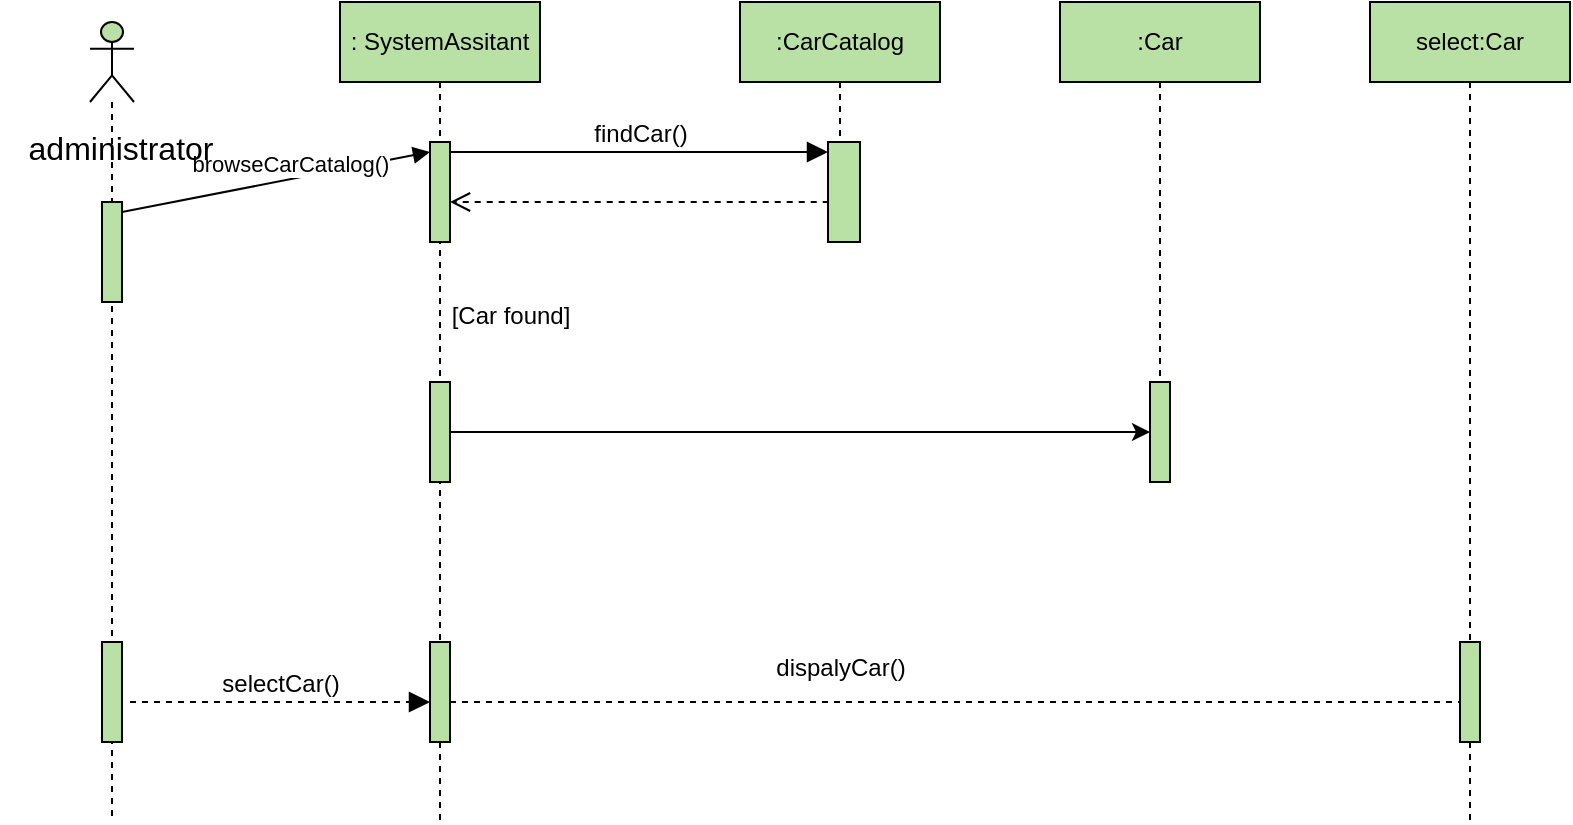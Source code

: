 <mxfile version="22.1.17" type="device">
  <diagram name="第 1 页" id="sYOsCvhL1_PNy6ifTCnK">
    <mxGraphModel dx="1016" dy="565" grid="1" gridSize="10" guides="1" tooltips="1" connect="1" arrows="1" fold="1" page="1" pageScale="1" pageWidth="827" pageHeight="1169" math="0" shadow="0">
      <root>
        <mxCell id="0" />
        <mxCell id="1" parent="0" />
        <mxCell id="bkOji_zJVR0-5Q8aZqv6-1" value=":CarCatalog" style="shape=umlLifeline;perimeter=lifelinePerimeter;whiteSpace=wrap;html=1;container=1;dropTarget=0;collapsible=0;recursiveResize=0;outlineConnect=0;portConstraint=eastwest;newEdgeStyle={&quot;curved&quot;:0,&quot;rounded&quot;:0};fillColor=#B9E0A5;" parent="1" vertex="1">
          <mxGeometry x="385" y="130" width="100" height="80" as="geometry" />
        </mxCell>
        <mxCell id="bkOji_zJVR0-5Q8aZqv6-2" value="" style="html=1;points=[[0,0,0,0,5],[0,1,0,0,-5],[1,0,0,0,5],[1,1,0,0,-5]];perimeter=orthogonalPerimeter;outlineConnect=0;targetShapes=umlLifeline;portConstraint=eastwest;newEdgeStyle={&quot;curved&quot;:0,&quot;rounded&quot;:0};fontSize=16;strokeColor=#000000;fillColor=#B9E0A5;" parent="bkOji_zJVR0-5Q8aZqv6-1" vertex="1">
          <mxGeometry x="44" y="70" width="16" height="50" as="geometry" />
        </mxCell>
        <mxCell id="bkOji_zJVR0-5Q8aZqv6-3" value=": SystemAssitant" style="shape=umlLifeline;perimeter=lifelinePerimeter;whiteSpace=wrap;html=1;container=1;dropTarget=0;collapsible=0;recursiveResize=0;outlineConnect=0;portConstraint=eastwest;newEdgeStyle={&quot;curved&quot;:0,&quot;rounded&quot;:0};fillColor=#B9E0A5;" parent="1" vertex="1">
          <mxGeometry x="185" y="130" width="100" height="410" as="geometry" />
        </mxCell>
        <mxCell id="bkOji_zJVR0-5Q8aZqv6-4" value="" style="html=1;points=[[0,0,0,0,5],[0,1,0,0,-5],[1,0,0,0,5],[1,1,0,0,-5]];perimeter=orthogonalPerimeter;outlineConnect=0;targetShapes=umlLifeline;portConstraint=eastwest;newEdgeStyle={&quot;curved&quot;:0,&quot;rounded&quot;:0};fillColor=#B9E0A5;" parent="bkOji_zJVR0-5Q8aZqv6-3" vertex="1">
          <mxGeometry x="45" y="70" width="10" height="50" as="geometry" />
        </mxCell>
        <mxCell id="bkOji_zJVR0-5Q8aZqv6-5" value="" style="html=1;points=[[0,0,0,0,5],[0,1,0,0,-5],[1,0,0,0,5],[1,1,0,0,-5]];perimeter=orthogonalPerimeter;outlineConnect=0;targetShapes=umlLifeline;portConstraint=eastwest;newEdgeStyle={&quot;curved&quot;:0,&quot;rounded&quot;:0};fillColor=#B9E0A5;" parent="bkOji_zJVR0-5Q8aZqv6-3" vertex="1">
          <mxGeometry x="45" y="190" width="10" height="50" as="geometry" />
        </mxCell>
        <mxCell id="bkOji_zJVR0-5Q8aZqv6-22" value="" style="html=1;points=[[0,0,0,0,5],[0,1,0,0,-5],[1,0,0,0,5],[1,1,0,0,-5]];perimeter=orthogonalPerimeter;outlineConnect=0;targetShapes=umlLifeline;portConstraint=eastwest;newEdgeStyle={&quot;curved&quot;:0,&quot;rounded&quot;:0};fontSize=16;fillColor=#B9E0A5;" parent="bkOji_zJVR0-5Q8aZqv6-3" vertex="1">
          <mxGeometry x="45" y="320" width="10" height="50" as="geometry" />
        </mxCell>
        <mxCell id="bkOji_zJVR0-5Q8aZqv6-6" value="" style="endArrow=classic;html=1;rounded=0;" parent="1" source="bkOji_zJVR0-5Q8aZqv6-5" target="bkOji_zJVR0-5Q8aZqv6-26" edge="1">
          <mxGeometry width="50" height="50" relative="1" as="geometry">
            <mxPoint x="315" y="420" as="sourcePoint" />
            <mxPoint x="435" y="340" as="targetPoint" />
          </mxGeometry>
        </mxCell>
        <mxCell id="bkOji_zJVR0-5Q8aZqv6-7" value="" style="shape=umlLifeline;perimeter=lifelinePerimeter;whiteSpace=wrap;html=1;container=1;dropTarget=0;collapsible=0;recursiveResize=0;outlineConnect=0;portConstraint=eastwest;newEdgeStyle={&quot;curved&quot;:0,&quot;rounded&quot;:0};participant=umlActor;fontSize=16;fillColor=#B9E0A5;" parent="1" vertex="1">
          <mxGeometry x="60" y="140" width="22" height="400" as="geometry" />
        </mxCell>
        <mxCell id="bkOji_zJVR0-5Q8aZqv6-8" value="" style="html=1;points=[[0,0,0,0,5],[0,1,0,0,-5],[1,0,0,0,5],[1,1,0,0,-5]];perimeter=orthogonalPerimeter;outlineConnect=0;targetShapes=umlLifeline;portConstraint=eastwest;newEdgeStyle={&quot;curved&quot;:0,&quot;rounded&quot;:0};fontSize=16;fillColor=#B9E0A5;" parent="bkOji_zJVR0-5Q8aZqv6-7" vertex="1">
          <mxGeometry x="6" y="90" width="10" height="50" as="geometry" />
        </mxCell>
        <mxCell id="bkOji_zJVR0-5Q8aZqv6-9" value="" style="html=1;points=[[0,0,0,0,5],[0,1,0,0,-5],[1,0,0,0,5],[1,1,0,0,-5]];perimeter=orthogonalPerimeter;outlineConnect=0;targetShapes=umlLifeline;portConstraint=eastwest;newEdgeStyle={&quot;curved&quot;:0,&quot;rounded&quot;:0};fontSize=16;fillColor=#B9E0A5;" parent="bkOji_zJVR0-5Q8aZqv6-7" vertex="1">
          <mxGeometry x="6" y="310" width="10" height="50" as="geometry" />
        </mxCell>
        <mxCell id="bkOji_zJVR0-5Q8aZqv6-10" value="browseCarCatalog()" style="html=1;verticalAlign=bottom;startArrow=none;endArrow=block;startSize=8;curved=0;rounded=0;entryX=0;entryY=0;entryDx=0;entryDy=5;startFill=0;exitX=1;exitY=0;exitDx=0;exitDy=5;exitPerimeter=0;" parent="1" source="bkOji_zJVR0-5Q8aZqv6-8" target="bkOji_zJVR0-5Q8aZqv6-4" edge="1">
          <mxGeometry x="0.088" y="-1" relative="1" as="geometry">
            <mxPoint x="80" y="255" as="sourcePoint" />
            <mxPoint as="offset" />
          </mxGeometry>
        </mxCell>
        <mxCell id="bkOji_zJVR0-5Q8aZqv6-16" value="&lt;font style=&quot;font-size: 12px;&quot;&gt;[Car found]&lt;/font&gt;" style="text;html=1;align=center;verticalAlign=middle;resizable=0;points=[];autosize=1;strokeColor=none;fillColor=none;fontSize=16;" parent="1" vertex="1">
          <mxGeometry x="230" y="270" width="80" height="30" as="geometry" />
        </mxCell>
        <mxCell id="bkOji_zJVR0-5Q8aZqv6-17" value=":Car" style="shape=umlLifeline;perimeter=lifelinePerimeter;whiteSpace=wrap;html=1;container=1;dropTarget=0;collapsible=0;recursiveResize=0;outlineConnect=0;portConstraint=eastwest;newEdgeStyle={&quot;curved&quot;:0,&quot;rounded&quot;:0};fillColor=#B9E0A5;" parent="1" vertex="1">
          <mxGeometry x="545" y="130" width="100" height="200" as="geometry" />
        </mxCell>
        <mxCell id="bkOji_zJVR0-5Q8aZqv6-26" value="" style="html=1;points=[[0,0,0,0,5],[0,1,0,0,-5],[1,0,0,0,5],[1,1,0,0,-5]];perimeter=orthogonalPerimeter;outlineConnect=0;targetShapes=umlLifeline;portConstraint=eastwest;newEdgeStyle={&quot;curved&quot;:0,&quot;rounded&quot;:0};fontSize=16;fillColor=#B9E0A5;" parent="bkOji_zJVR0-5Q8aZqv6-17" vertex="1">
          <mxGeometry x="45" y="190" width="10" height="50" as="geometry" />
        </mxCell>
        <mxCell id="bkOji_zJVR0-5Q8aZqv6-18" value="findCar()" style="html=1;verticalAlign=bottom;endArrow=block;curved=0;rounded=0;entryX=0;entryY=0;entryDx=0;entryDy=5;fontSize=12;startSize=8;endSize=8;" parent="1" source="bkOji_zJVR0-5Q8aZqv6-4" target="bkOji_zJVR0-5Q8aZqv6-2" edge="1">
          <mxGeometry relative="1" as="geometry">
            <mxPoint x="285" y="225" as="sourcePoint" />
          </mxGeometry>
        </mxCell>
        <mxCell id="bkOji_zJVR0-5Q8aZqv6-19" value="" style="html=1;verticalAlign=bottom;endArrow=open;dashed=1;endSize=8;curved=0;rounded=0;fontSize=12;" parent="1" edge="1">
          <mxGeometry relative="1" as="geometry">
            <mxPoint x="240" y="230" as="targetPoint" />
            <Array as="points">
              <mxPoint x="365.37" y="230" />
            </Array>
            <mxPoint x="429.37" y="230" as="sourcePoint" />
          </mxGeometry>
        </mxCell>
        <mxCell id="bkOji_zJVR0-5Q8aZqv6-20" value="administrator" style="text;html=1;align=center;verticalAlign=middle;resizable=0;points=[];autosize=1;strokeColor=none;fillColor=none;fontSize=16;" parent="1" vertex="1">
          <mxGeometry x="15" y="188" width="120" height="30" as="geometry" />
        </mxCell>
        <mxCell id="bkOji_zJVR0-5Q8aZqv6-21" value="select:Car" style="shape=umlLifeline;perimeter=lifelinePerimeter;whiteSpace=wrap;html=1;container=1;dropTarget=0;collapsible=0;recursiveResize=0;outlineConnect=0;portConstraint=eastwest;newEdgeStyle={&quot;curved&quot;:0,&quot;rounded&quot;:0};fillColor=#B9E0A5;" parent="1" vertex="1">
          <mxGeometry x="700" y="130" width="100" height="410" as="geometry" />
        </mxCell>
        <mxCell id="bkOji_zJVR0-5Q8aZqv6-27" value="" style="html=1;points=[[0,0,0,0,5],[0,1,0,0,-5],[1,0,0,0,5],[1,1,0,0,-5]];perimeter=orthogonalPerimeter;outlineConnect=0;targetShapes=umlLifeline;portConstraint=eastwest;newEdgeStyle={&quot;curved&quot;:0,&quot;rounded&quot;:0};fontSize=16;fillColor=#B9E0A5;" parent="bkOji_zJVR0-5Q8aZqv6-21" vertex="1">
          <mxGeometry x="45" y="320" width="10" height="50" as="geometry" />
        </mxCell>
        <mxCell id="bkOji_zJVR0-5Q8aZqv6-23" value="selectCar()" style="html=1;verticalAlign=bottom;endArrow=block;curved=0;rounded=0;fontSize=12;startSize=8;endSize=8;dashed=1;" parent="1" edge="1">
          <mxGeometry relative="1" as="geometry">
            <mxPoint x="80" y="480" as="sourcePoint" />
            <mxPoint x="230" y="480" as="targetPoint" />
          </mxGeometry>
        </mxCell>
        <mxCell id="bkOji_zJVR0-5Q8aZqv6-28" value="" style="endArrow=none;dashed=1;html=1;rounded=0;" parent="1" target="bkOji_zJVR0-5Q8aZqv6-27" edge="1">
          <mxGeometry width="50" height="50" relative="1" as="geometry">
            <mxPoint x="240" y="480" as="sourcePoint" />
            <mxPoint x="660" y="480" as="targetPoint" />
          </mxGeometry>
        </mxCell>
        <mxCell id="bkOji_zJVR0-5Q8aZqv6-29" value="dispalyCar()" style="text;html=1;align=center;verticalAlign=middle;resizable=0;points=[];autosize=1;strokeColor=none;fillColor=none;" parent="1" vertex="1">
          <mxGeometry x="390" y="448" width="90" height="30" as="geometry" />
        </mxCell>
      </root>
    </mxGraphModel>
  </diagram>
</mxfile>
